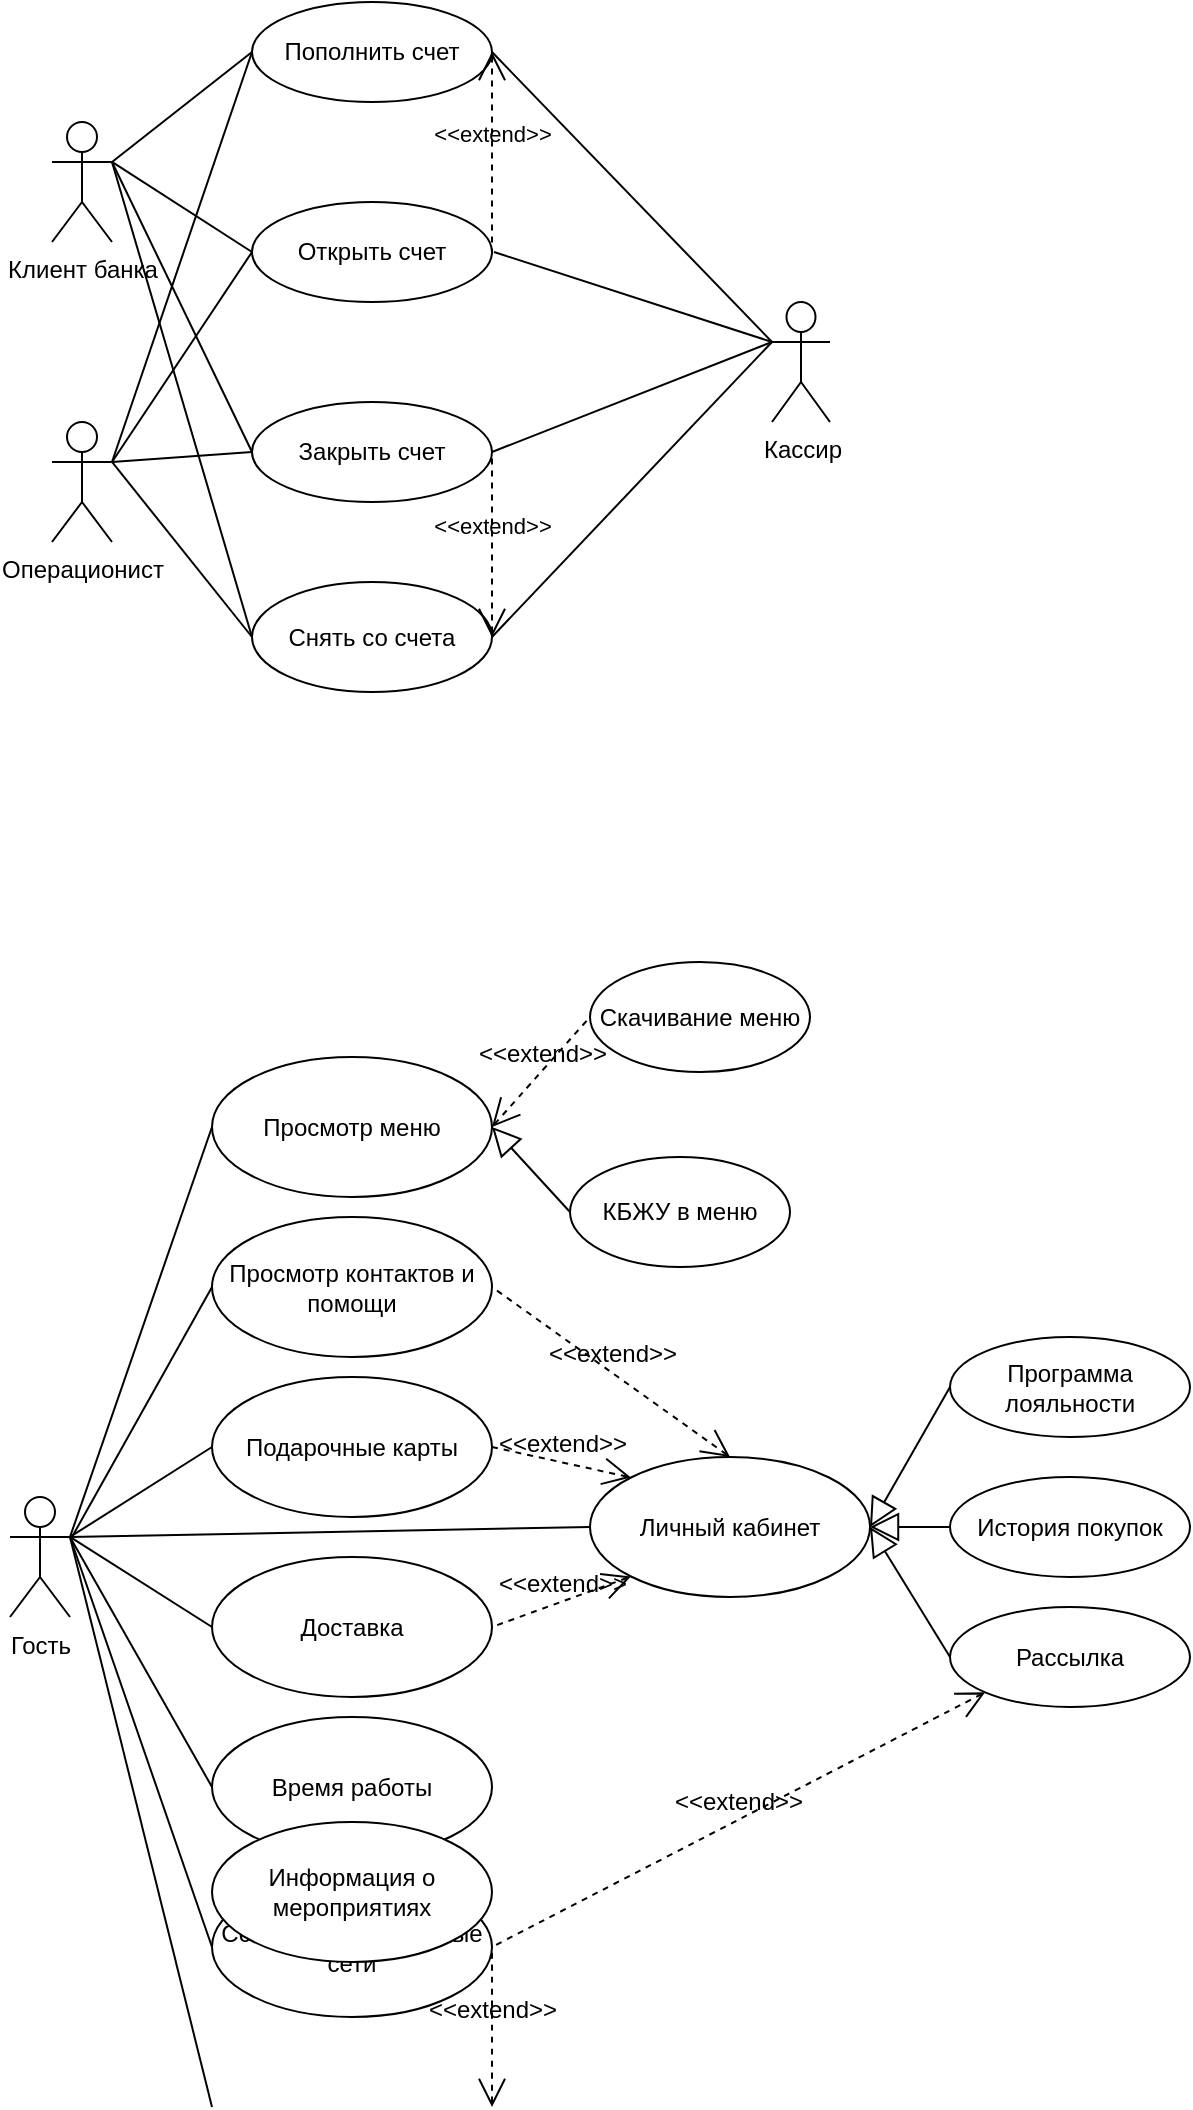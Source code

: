 <mxfile version="26.0.16">
  <diagram name="Страница — 1" id="jzFRYFkG91ORP8R8NEjV">
    <mxGraphModel dx="1290" dy="715" grid="1" gridSize="10" guides="1" tooltips="1" connect="1" arrows="1" fold="1" page="1" pageScale="1" pageWidth="827" pageHeight="1169" math="0" shadow="0">
      <root>
        <mxCell id="0" />
        <mxCell id="1" parent="0" />
        <mxCell id="kgqyitDAfTZr1MEbqMkK-1" style="edgeStyle=none;curved=1;rounded=0;orthogonalLoop=1;jettySize=auto;html=1;exitX=1;exitY=0.333;exitDx=0;exitDy=0;exitPerimeter=0;fontSize=12;startSize=8;endSize=8;" parent="1" source="4CaT_lppKbZ5N5JrZh5i-1" edge="1">
          <mxGeometry relative="1" as="geometry">
            <mxPoint x="130" y="80" as="targetPoint" />
          </mxGeometry>
        </mxCell>
        <mxCell id="4CaT_lppKbZ5N5JrZh5i-1" value="Клиент банка" style="shape=umlActor;html=1;verticalLabelPosition=bottom;verticalAlign=top;align=center;" parent="1" vertex="1">
          <mxGeometry x="100" y="60" width="30" height="60" as="geometry" />
        </mxCell>
        <mxCell id="4CaT_lppKbZ5N5JrZh5i-2" value="Операционист" style="shape=umlActor;html=1;verticalLabelPosition=bottom;verticalAlign=top;align=center;" parent="1" vertex="1">
          <mxGeometry x="100" y="210" width="30" height="60" as="geometry" />
        </mxCell>
        <mxCell id="4CaT_lppKbZ5N5JrZh5i-5" value="Пополнить счет" style="ellipse;whiteSpace=wrap;html=1;" parent="1" vertex="1">
          <mxGeometry x="200" width="120" height="50" as="geometry" />
        </mxCell>
        <mxCell id="4CaT_lppKbZ5N5JrZh5i-8" value="Снять со счета" style="ellipse;whiteSpace=wrap;html=1;" parent="1" vertex="1">
          <mxGeometry x="200" y="290" width="120" height="55" as="geometry" />
        </mxCell>
        <mxCell id="4CaT_lppKbZ5N5JrZh5i-12" value="" style="edgeStyle=none;html=1;endArrow=none;verticalAlign=bottom;entryX=0;entryY=0.5;entryDx=0;entryDy=0;exitX=1;exitY=0.333;exitDx=0;exitDy=0;exitPerimeter=0;" parent="1" source="4CaT_lppKbZ5N5JrZh5i-2" target="4CaT_lppKbZ5N5JrZh5i-8" edge="1">
          <mxGeometry width="160" relative="1" as="geometry">
            <mxPoint x="140" y="230" as="sourcePoint" />
            <mxPoint x="300" y="230" as="targetPoint" />
          </mxGeometry>
        </mxCell>
        <mxCell id="4CaT_lppKbZ5N5JrZh5i-14" value="" style="edgeStyle=none;html=1;endArrow=none;verticalAlign=bottom;entryX=0;entryY=0.5;entryDx=0;entryDy=0;" parent="1" target="4CaT_lppKbZ5N5JrZh5i-5" edge="1">
          <mxGeometry width="160" relative="1" as="geometry">
            <mxPoint x="130" y="80" as="sourcePoint" />
            <mxPoint x="290" y="80" as="targetPoint" />
          </mxGeometry>
        </mxCell>
        <mxCell id="4CaT_lppKbZ5N5JrZh5i-15" value="" style="edgeStyle=none;html=1;endArrow=none;verticalAlign=bottom;entryX=0;entryY=0.5;entryDx=0;entryDy=0;exitX=1;exitY=0.333;exitDx=0;exitDy=0;exitPerimeter=0;" parent="1" source="4CaT_lppKbZ5N5JrZh5i-2" target="4CaT_lppKbZ5N5JrZh5i-5" edge="1">
          <mxGeometry width="160" relative="1" as="geometry">
            <mxPoint x="180" y="270" as="sourcePoint" />
            <mxPoint x="340" y="270" as="targetPoint" />
          </mxGeometry>
        </mxCell>
        <mxCell id="4CaT_lppKbZ5N5JrZh5i-16" value="" style="edgeStyle=none;html=1;endArrow=none;verticalAlign=bottom;exitX=1;exitY=0.333;exitDx=0;exitDy=0;exitPerimeter=0;entryX=0;entryY=0.5;entryDx=0;entryDy=0;" parent="1" source="4CaT_lppKbZ5N5JrZh5i-1" target="4CaT_lppKbZ5N5JrZh5i-8" edge="1">
          <mxGeometry width="160" relative="1" as="geometry">
            <mxPoint x="180" y="270" as="sourcePoint" />
            <mxPoint x="340" y="270" as="targetPoint" />
          </mxGeometry>
        </mxCell>
        <mxCell id="4CaT_lppKbZ5N5JrZh5i-18" value="Открыть счет" style="ellipse;whiteSpace=wrap;html=1;" parent="1" vertex="1">
          <mxGeometry x="200" y="100" width="120" height="50" as="geometry" />
        </mxCell>
        <mxCell id="4CaT_lppKbZ5N5JrZh5i-19" value="&amp;lt;&amp;lt;extend&amp;gt;&amp;gt;" style="edgeStyle=none;html=1;startArrow=open;endArrow=none;startSize=12;verticalAlign=bottom;dashed=1;labelBackgroundColor=none;entryX=1;entryY=0.5;entryDx=0;entryDy=0;exitX=1;exitY=0.5;exitDx=0;exitDy=0;" parent="1" source="4CaT_lppKbZ5N5JrZh5i-5" target="4CaT_lppKbZ5N5JrZh5i-18" edge="1">
          <mxGeometry width="160" relative="1" as="geometry">
            <mxPoint x="290" y="270" as="sourcePoint" />
            <mxPoint x="450" y="270" as="targetPoint" />
          </mxGeometry>
        </mxCell>
        <mxCell id="4CaT_lppKbZ5N5JrZh5i-21" value="Закрыть счет" style="ellipse;whiteSpace=wrap;html=1;" parent="1" vertex="1">
          <mxGeometry x="200" y="200" width="120" height="50" as="geometry" />
        </mxCell>
        <mxCell id="4CaT_lppKbZ5N5JrZh5i-22" value="&amp;lt;&amp;lt;extend&amp;gt;&amp;gt;" style="edgeStyle=none;html=1;startArrow=open;endArrow=none;startSize=12;verticalAlign=bottom;dashed=1;labelBackgroundColor=none;exitX=1;exitY=0.5;exitDx=0;exitDy=0;entryX=1;entryY=0.5;entryDx=0;entryDy=0;" parent="1" source="4CaT_lppKbZ5N5JrZh5i-8" target="4CaT_lppKbZ5N5JrZh5i-21" edge="1">
          <mxGeometry width="160" relative="1" as="geometry">
            <mxPoint x="360" y="290" as="sourcePoint" />
            <mxPoint x="520" y="290" as="targetPoint" />
          </mxGeometry>
        </mxCell>
        <mxCell id="4CaT_lppKbZ5N5JrZh5i-23" value="Кассир" style="shape=umlActor;html=1;verticalLabelPosition=bottom;verticalAlign=top;align=center;" parent="1" vertex="1">
          <mxGeometry x="460" y="150" width="29" height="60" as="geometry" />
        </mxCell>
        <mxCell id="4CaT_lppKbZ5N5JrZh5i-24" value="" style="edgeStyle=none;html=1;endArrow=none;verticalAlign=bottom;exitX=1;exitY=0.5;exitDx=0;exitDy=0;entryX=0;entryY=0.333;entryDx=0;entryDy=0;entryPerimeter=0;" parent="1" source="4CaT_lppKbZ5N5JrZh5i-5" target="4CaT_lppKbZ5N5JrZh5i-23" edge="1">
          <mxGeometry width="160" relative="1" as="geometry">
            <mxPoint x="310" y="80" as="sourcePoint" />
            <mxPoint x="470" y="290" as="targetPoint" />
          </mxGeometry>
        </mxCell>
        <mxCell id="4CaT_lppKbZ5N5JrZh5i-25" value="" style="edgeStyle=none;html=1;endArrow=none;verticalAlign=bottom;entryX=0;entryY=0.333;entryDx=0;entryDy=0;entryPerimeter=0;exitX=1;exitY=0.5;exitDx=0;exitDy=0;" parent="1" source="4CaT_lppKbZ5N5JrZh5i-8" target="4CaT_lppKbZ5N5JrZh5i-23" edge="1">
          <mxGeometry width="160" relative="1" as="geometry">
            <mxPoint x="310" y="290" as="sourcePoint" />
            <mxPoint x="470" y="290" as="targetPoint" />
          </mxGeometry>
        </mxCell>
        <mxCell id="kgqyitDAfTZr1MEbqMkK-2" value="" style="edgeStyle=none;html=1;endArrow=none;verticalAlign=bottom;rounded=0;fontSize=12;startSize=8;endSize=8;curved=1;entryX=0;entryY=0.333;entryDx=0;entryDy=0;entryPerimeter=0;" parent="1" target="4CaT_lppKbZ5N5JrZh5i-23" edge="1">
          <mxGeometry width="160" relative="1" as="geometry">
            <mxPoint x="321" y="125" as="sourcePoint" />
            <mxPoint x="650" y="310" as="targetPoint" />
          </mxGeometry>
        </mxCell>
        <mxCell id="kgqyitDAfTZr1MEbqMkK-3" value="" style="edgeStyle=none;html=1;endArrow=none;verticalAlign=bottom;rounded=0;fontSize=12;startSize=8;endSize=8;curved=1;exitX=1;exitY=0.5;exitDx=0;exitDy=0;entryX=0;entryY=0.333;entryDx=0;entryDy=0;entryPerimeter=0;" parent="1" source="4CaT_lppKbZ5N5JrZh5i-21" target="4CaT_lppKbZ5N5JrZh5i-23" edge="1">
          <mxGeometry width="160" relative="1" as="geometry">
            <mxPoint x="490" y="310" as="sourcePoint" />
            <mxPoint x="460" y="140" as="targetPoint" />
          </mxGeometry>
        </mxCell>
        <mxCell id="kgqyitDAfTZr1MEbqMkK-4" value="" style="edgeStyle=none;html=1;endArrow=none;verticalAlign=bottom;rounded=0;fontSize=12;startSize=8;endSize=8;curved=1;exitX=1;exitY=0.333;exitDx=0;exitDy=0;exitPerimeter=0;entryX=0;entryY=0.5;entryDx=0;entryDy=0;" parent="1" source="4CaT_lppKbZ5N5JrZh5i-1" target="4CaT_lppKbZ5N5JrZh5i-18" edge="1">
          <mxGeometry width="160" relative="1" as="geometry">
            <mxPoint x="490" y="310" as="sourcePoint" />
            <mxPoint x="650" y="310" as="targetPoint" />
          </mxGeometry>
        </mxCell>
        <mxCell id="kgqyitDAfTZr1MEbqMkK-5" value="" style="edgeStyle=none;html=1;endArrow=none;verticalAlign=bottom;rounded=0;fontSize=12;startSize=8;endSize=8;curved=1;entryX=0;entryY=0.5;entryDx=0;entryDy=0;" parent="1" target="4CaT_lppKbZ5N5JrZh5i-21" edge="1">
          <mxGeometry width="160" relative="1" as="geometry">
            <mxPoint x="130" y="80" as="sourcePoint" />
            <mxPoint x="650" y="310" as="targetPoint" />
          </mxGeometry>
        </mxCell>
        <mxCell id="kgqyitDAfTZr1MEbqMkK-6" value="" style="edgeStyle=none;html=1;endArrow=none;verticalAlign=bottom;rounded=0;fontSize=12;startSize=8;endSize=8;curved=1;exitX=1;exitY=0.333;exitDx=0;exitDy=0;exitPerimeter=0;entryX=0;entryY=0.5;entryDx=0;entryDy=0;" parent="1" source="4CaT_lppKbZ5N5JrZh5i-2" target="4CaT_lppKbZ5N5JrZh5i-18" edge="1">
          <mxGeometry width="160" relative="1" as="geometry">
            <mxPoint x="490" y="310" as="sourcePoint" />
            <mxPoint x="650" y="310" as="targetPoint" />
          </mxGeometry>
        </mxCell>
        <mxCell id="kgqyitDAfTZr1MEbqMkK-7" value="" style="edgeStyle=none;html=1;endArrow=none;verticalAlign=bottom;rounded=0;fontSize=12;startSize=8;endSize=8;curved=1;exitX=1;exitY=0.333;exitDx=0;exitDy=0;exitPerimeter=0;entryX=0;entryY=0.5;entryDx=0;entryDy=0;" parent="1" source="4CaT_lppKbZ5N5JrZh5i-2" target="4CaT_lppKbZ5N5JrZh5i-21" edge="1">
          <mxGeometry width="160" relative="1" as="geometry">
            <mxPoint x="490" y="310" as="sourcePoint" />
            <mxPoint x="650" y="310" as="targetPoint" />
          </mxGeometry>
        </mxCell>
        <mxCell id="kgqyitDAfTZr1MEbqMkK-8" value="Гость" style="shape=umlActor;html=1;verticalLabelPosition=bottom;verticalAlign=top;align=center;" parent="1" vertex="1">
          <mxGeometry x="79" y="747.5" width="30" height="60" as="geometry" />
        </mxCell>
        <mxCell id="kgqyitDAfTZr1MEbqMkK-9" value="Личный кабинет" style="ellipse;whiteSpace=wrap;html=1;" parent="1" vertex="1">
          <mxGeometry x="369" y="727.5" width="140" height="70" as="geometry" />
        </mxCell>
        <mxCell id="kgqyitDAfTZr1MEbqMkK-10" value="" style="edgeStyle=none;html=1;endArrow=none;verticalAlign=bottom;rounded=0;fontSize=12;startSize=8;endSize=8;curved=1;exitX=1;exitY=0.333;exitDx=0;exitDy=0;exitPerimeter=0;entryX=0;entryY=0.5;entryDx=0;entryDy=0;" parent="1" source="kgqyitDAfTZr1MEbqMkK-8" target="kgqyitDAfTZr1MEbqMkK-9" edge="1">
          <mxGeometry width="160" relative="1" as="geometry">
            <mxPoint x="189" y="1037.5" as="sourcePoint" />
            <mxPoint x="349" y="1037.5" as="targetPoint" />
          </mxGeometry>
        </mxCell>
        <mxCell id="kgqyitDAfTZr1MEbqMkK-11" value="Доставка" style="ellipse;whiteSpace=wrap;html=1;" parent="1" vertex="1">
          <mxGeometry x="180" y="777.5" width="140" height="70" as="geometry" />
        </mxCell>
        <mxCell id="kgqyitDAfTZr1MEbqMkK-12" value="" style="edgeStyle=none;html=1;endArrow=none;verticalAlign=bottom;rounded=0;fontSize=12;startSize=8;endSize=8;curved=1;exitX=1;exitY=0.333;exitDx=0;exitDy=0;exitPerimeter=0;entryX=0;entryY=0.5;entryDx=0;entryDy=0;" parent="1" source="kgqyitDAfTZr1MEbqMkK-8" target="kgqyitDAfTZr1MEbqMkK-11" edge="1">
          <mxGeometry width="160" relative="1" as="geometry">
            <mxPoint x="189" y="1037.5" as="sourcePoint" />
            <mxPoint x="349" y="1037.5" as="targetPoint" />
          </mxGeometry>
        </mxCell>
        <mxCell id="kgqyitDAfTZr1MEbqMkK-13" value="Программа лояльности" style="ellipse;whiteSpace=wrap;html=1;" parent="1" vertex="1">
          <mxGeometry x="549" y="667.5" width="120" height="50" as="geometry" />
        </mxCell>
        <mxCell id="kgqyitDAfTZr1MEbqMkK-15" value="" style="edgeStyle=none;html=1;endArrow=block;endFill=0;endSize=12;verticalAlign=bottom;rounded=0;fontSize=12;curved=1;exitX=0;exitY=0.5;exitDx=0;exitDy=0;entryX=1;entryY=0.5;entryDx=0;entryDy=0;" parent="1" source="kgqyitDAfTZr1MEbqMkK-13" target="kgqyitDAfTZr1MEbqMkK-9" edge="1">
          <mxGeometry width="160" relative="1" as="geometry">
            <mxPoint x="369" y="957.5" as="sourcePoint" />
            <mxPoint x="529" y="957.5" as="targetPoint" />
          </mxGeometry>
        </mxCell>
        <mxCell id="kgqyitDAfTZr1MEbqMkK-17" value="История покупок" style="ellipse;whiteSpace=wrap;html=1;" parent="1" vertex="1">
          <mxGeometry x="549" y="737.5" width="120" height="50" as="geometry" />
        </mxCell>
        <mxCell id="kgqyitDAfTZr1MEbqMkK-18" value="" style="edgeStyle=none;html=1;endArrow=block;endFill=0;endSize=12;verticalAlign=bottom;rounded=0;fontSize=12;curved=1;exitX=0;exitY=0.5;exitDx=0;exitDy=0;entryX=1;entryY=0.5;entryDx=0;entryDy=0;" parent="1" source="kgqyitDAfTZr1MEbqMkK-17" target="kgqyitDAfTZr1MEbqMkK-9" edge="1">
          <mxGeometry width="160" relative="1" as="geometry">
            <mxPoint x="369" y="957.5" as="sourcePoint" />
            <mxPoint x="529" y="957.5" as="targetPoint" />
          </mxGeometry>
        </mxCell>
        <mxCell id="kgqyitDAfTZr1MEbqMkK-19" value="Рассылка" style="ellipse;whiteSpace=wrap;html=1;" parent="1" vertex="1">
          <mxGeometry x="549" y="802.5" width="120" height="50" as="geometry" />
        </mxCell>
        <mxCell id="kgqyitDAfTZr1MEbqMkK-20" value="" style="edgeStyle=none;html=1;endArrow=block;endFill=0;endSize=12;verticalAlign=bottom;rounded=0;fontSize=12;curved=1;exitX=0;exitY=0.5;exitDx=0;exitDy=0;entryX=1;entryY=0.5;entryDx=0;entryDy=0;" parent="1" source="kgqyitDAfTZr1MEbqMkK-19" target="kgqyitDAfTZr1MEbqMkK-9" edge="1">
          <mxGeometry width="160" relative="1" as="geometry">
            <mxPoint x="369" y="957.5" as="sourcePoint" />
            <mxPoint x="529" y="957.5" as="targetPoint" />
          </mxGeometry>
        </mxCell>
        <mxCell id="kgqyitDAfTZr1MEbqMkK-21" value="Подарочные карты" style="ellipse;whiteSpace=wrap;html=1;" parent="1" vertex="1">
          <mxGeometry x="180" y="687.5" width="140" height="70" as="geometry" />
        </mxCell>
        <mxCell id="kgqyitDAfTZr1MEbqMkK-22" value="" style="edgeStyle=none;html=1;endArrow=none;verticalAlign=bottom;rounded=0;fontSize=12;startSize=8;endSize=8;curved=1;exitX=1;exitY=0.333;exitDx=0;exitDy=0;exitPerimeter=0;entryX=0;entryY=0.5;entryDx=0;entryDy=0;" parent="1" source="kgqyitDAfTZr1MEbqMkK-8" target="kgqyitDAfTZr1MEbqMkK-21" edge="1">
          <mxGeometry width="160" relative="1" as="geometry">
            <mxPoint x="189" y="1037.5" as="sourcePoint" />
            <mxPoint x="349" y="1037.5" as="targetPoint" />
          </mxGeometry>
        </mxCell>
        <mxCell id="kgqyitDAfTZr1MEbqMkK-23" value="&amp;lt;&amp;lt;extend&amp;gt;&amp;gt;" style="edgeStyle=none;html=1;startArrow=open;endArrow=none;startSize=12;verticalAlign=bottom;dashed=1;labelBackgroundColor=none;rounded=0;fontSize=12;curved=1;exitX=0;exitY=1;exitDx=0;exitDy=0;entryX=1;entryY=0.5;entryDx=0;entryDy=0;" parent="1" source="kgqyitDAfTZr1MEbqMkK-9" target="kgqyitDAfTZr1MEbqMkK-11" edge="1">
          <mxGeometry width="160" relative="1" as="geometry">
            <mxPoint x="369" y="957.5" as="sourcePoint" />
            <mxPoint x="509" y="867.5" as="targetPoint" />
          </mxGeometry>
        </mxCell>
        <mxCell id="kgqyitDAfTZr1MEbqMkK-24" value="Просмотр меню" style="ellipse;whiteSpace=wrap;html=1;" parent="1" vertex="1">
          <mxGeometry x="180" y="527.5" width="140" height="70" as="geometry" />
        </mxCell>
        <mxCell id="kgqyitDAfTZr1MEbqMkK-25" value="&amp;lt;&amp;lt;extend&amp;gt;&amp;gt;" style="edgeStyle=none;html=1;startArrow=open;endArrow=none;startSize=12;verticalAlign=bottom;dashed=1;labelBackgroundColor=none;rounded=0;fontSize=12;curved=1;entryX=1;entryY=0.5;entryDx=0;entryDy=0;exitX=0;exitY=0;exitDx=0;exitDy=0;" parent="1" source="kgqyitDAfTZr1MEbqMkK-9" target="kgqyitDAfTZr1MEbqMkK-21" edge="1">
          <mxGeometry width="160" relative="1" as="geometry">
            <mxPoint x="200" y="887.5" as="sourcePoint" />
            <mxPoint x="360" y="887.5" as="targetPoint" />
          </mxGeometry>
        </mxCell>
        <mxCell id="kgqyitDAfTZr1MEbqMkK-26" value="" style="edgeStyle=none;html=1;endArrow=none;verticalAlign=bottom;rounded=0;fontSize=12;startSize=8;endSize=8;curved=1;exitX=1;exitY=0.333;exitDx=0;exitDy=0;exitPerimeter=0;entryX=0;entryY=0.5;entryDx=0;entryDy=0;" parent="1" source="kgqyitDAfTZr1MEbqMkK-8" target="kgqyitDAfTZr1MEbqMkK-24" edge="1">
          <mxGeometry width="160" relative="1" as="geometry">
            <mxPoint x="260" y="887.5" as="sourcePoint" />
            <mxPoint x="420" y="887.5" as="targetPoint" />
          </mxGeometry>
        </mxCell>
        <mxCell id="kgqyitDAfTZr1MEbqMkK-27" value="" style="edgeStyle=none;html=1;endArrow=block;endFill=0;endSize=12;verticalAlign=bottom;rounded=0;fontSize=12;curved=1;exitX=0;exitY=0.5;exitDx=0;exitDy=0;entryX=1;entryY=0.5;entryDx=0;entryDy=0;" parent="1" source="kgqyitDAfTZr1MEbqMkK-30" target="kgqyitDAfTZr1MEbqMkK-24" edge="1">
          <mxGeometry width="160" relative="1" as="geometry">
            <mxPoint x="260" y="837.5" as="sourcePoint" />
            <mxPoint x="420" y="837.5" as="targetPoint" />
          </mxGeometry>
        </mxCell>
        <mxCell id="kgqyitDAfTZr1MEbqMkK-29" value="Скачивание меню" style="ellipse;whiteSpace=wrap;html=1;" parent="1" vertex="1">
          <mxGeometry x="369" y="480" width="110" height="55" as="geometry" />
        </mxCell>
        <mxCell id="kgqyitDAfTZr1MEbqMkK-30" value="КБЖУ в меню" style="ellipse;whiteSpace=wrap;html=1;" parent="1" vertex="1">
          <mxGeometry x="359" y="577.5" width="110" height="55" as="geometry" />
        </mxCell>
        <mxCell id="kgqyitDAfTZr1MEbqMkK-31" value="Просмотр контактов и помощи" style="ellipse;whiteSpace=wrap;html=1;" parent="1" vertex="1">
          <mxGeometry x="180" y="607.5" width="140" height="70" as="geometry" />
        </mxCell>
        <mxCell id="kgqyitDAfTZr1MEbqMkK-32" value="" style="edgeStyle=none;html=1;endArrow=none;verticalAlign=bottom;rounded=0;fontSize=12;startSize=8;endSize=8;curved=1;entryX=0;entryY=0.5;entryDx=0;entryDy=0;" parent="1" target="kgqyitDAfTZr1MEbqMkK-31" edge="1">
          <mxGeometry width="160" relative="1" as="geometry">
            <mxPoint x="110" y="767.5" as="sourcePoint" />
            <mxPoint x="460" y="837.5" as="targetPoint" />
          </mxGeometry>
        </mxCell>
        <mxCell id="kgqyitDAfTZr1MEbqMkK-34" value="&amp;lt;&amp;lt;extend&amp;gt;&amp;gt;" style="edgeStyle=none;html=1;startArrow=open;endArrow=none;startSize=12;verticalAlign=bottom;dashed=1;labelBackgroundColor=none;rounded=0;fontSize=12;curved=1;entryX=1;entryY=0.5;entryDx=0;entryDy=0;exitX=0.5;exitY=0;exitDx=0;exitDy=0;" parent="1" source="kgqyitDAfTZr1MEbqMkK-9" target="kgqyitDAfTZr1MEbqMkK-31" edge="1">
          <mxGeometry width="160" relative="1" as="geometry">
            <mxPoint x="280" y="837.5" as="sourcePoint" />
            <mxPoint x="440" y="837.5" as="targetPoint" />
          </mxGeometry>
        </mxCell>
        <mxCell id="kgqyitDAfTZr1MEbqMkK-35" value="Время работы" style="ellipse;whiteSpace=wrap;html=1;" parent="1" vertex="1">
          <mxGeometry x="180" y="857.5" width="140" height="70" as="geometry" />
        </mxCell>
        <mxCell id="kgqyitDAfTZr1MEbqMkK-36" value="" style="edgeStyle=none;html=1;endArrow=none;verticalAlign=bottom;rounded=0;fontSize=12;startSize=8;endSize=8;curved=1;exitX=1;exitY=0.333;exitDx=0;exitDy=0;exitPerimeter=0;entryX=0;entryY=0.5;entryDx=0;entryDy=0;" parent="1" source="kgqyitDAfTZr1MEbqMkK-8" target="kgqyitDAfTZr1MEbqMkK-35" edge="1">
          <mxGeometry width="160" relative="1" as="geometry">
            <mxPoint x="280" y="887.5" as="sourcePoint" />
            <mxPoint x="440" y="887.5" as="targetPoint" />
          </mxGeometry>
        </mxCell>
        <mxCell id="kgqyitDAfTZr1MEbqMkK-37" value="Ссылка на социальные сети" style="ellipse;whiteSpace=wrap;html=1;" parent="1" vertex="1">
          <mxGeometry x="180" y="937.5" width="140" height="70" as="geometry" />
        </mxCell>
        <mxCell id="kgqyitDAfTZr1MEbqMkK-38" value="Информация о мероприятиях" style="ellipse;whiteSpace=wrap;html=1;" parent="1" vertex="1">
          <mxGeometry x="180" y="910" width="140" height="70" as="geometry" />
        </mxCell>
        <mxCell id="kgqyitDAfTZr1MEbqMkK-39" value="&amp;lt;&amp;lt;extend&amp;gt;&amp;gt;" style="edgeStyle=none;html=1;startArrow=open;endArrow=none;startSize=12;verticalAlign=bottom;dashed=1;labelBackgroundColor=none;rounded=0;fontSize=12;curved=1;exitX=1;exitY=0.5;exitDx=0;exitDy=0;entryX=1;entryY=0.5;entryDx=0;entryDy=0;" parent="1" target="kgqyitDAfTZr1MEbqMkK-37" edge="1">
          <mxGeometry width="160" relative="1" as="geometry">
            <mxPoint x="320" y="1052.5" as="sourcePoint" />
            <mxPoint x="440" y="837.5" as="targetPoint" />
          </mxGeometry>
        </mxCell>
        <mxCell id="kgqyitDAfTZr1MEbqMkK-40" value="" style="edgeStyle=none;html=1;endArrow=none;verticalAlign=bottom;rounded=0;fontSize=12;startSize=8;endSize=8;curved=1;exitX=1;exitY=0.333;exitDx=0;exitDy=0;exitPerimeter=0;entryX=0;entryY=0.5;entryDx=0;entryDy=0;" parent="1" source="kgqyitDAfTZr1MEbqMkK-8" target="kgqyitDAfTZr1MEbqMkK-37" edge="1">
          <mxGeometry width="160" relative="1" as="geometry">
            <mxPoint x="280" y="837.5" as="sourcePoint" />
            <mxPoint x="440" y="837.5" as="targetPoint" />
          </mxGeometry>
        </mxCell>
        <mxCell id="kgqyitDAfTZr1MEbqMkK-41" value="" style="edgeStyle=none;html=1;endArrow=none;verticalAlign=bottom;rounded=0;fontSize=12;startSize=8;endSize=8;curved=1;exitX=1;exitY=0.333;exitDx=0;exitDy=0;exitPerimeter=0;entryX=0;entryY=0.5;entryDx=0;entryDy=0;" parent="1" source="kgqyitDAfTZr1MEbqMkK-8" edge="1">
          <mxGeometry width="160" relative="1" as="geometry">
            <mxPoint x="280" y="837.5" as="sourcePoint" />
            <mxPoint x="180" y="1052.5" as="targetPoint" />
          </mxGeometry>
        </mxCell>
        <mxCell id="kgqyitDAfTZr1MEbqMkK-42" value="&amp;lt;&amp;lt;extend&amp;gt;&amp;gt;" style="edgeStyle=none;html=1;startArrow=open;endArrow=none;startSize=12;verticalAlign=bottom;dashed=1;labelBackgroundColor=none;rounded=0;fontSize=12;curved=1;entryX=1;entryY=0.5;entryDx=0;entryDy=0;exitX=0;exitY=1;exitDx=0;exitDy=0;" parent="1" source="kgqyitDAfTZr1MEbqMkK-19" target="kgqyitDAfTZr1MEbqMkK-37" edge="1">
          <mxGeometry width="160" relative="1" as="geometry">
            <mxPoint x="280" y="837.5" as="sourcePoint" />
            <mxPoint x="440" y="837.5" as="targetPoint" />
          </mxGeometry>
        </mxCell>
        <mxCell id="Ggs9zcN2ajuwGnjgj2Yg-1" value="&amp;lt;&amp;lt;extend&amp;gt;&amp;gt;" style="edgeStyle=none;html=1;startArrow=open;endArrow=none;startSize=12;verticalAlign=bottom;dashed=1;labelBackgroundColor=none;rounded=0;fontSize=12;curved=1;entryX=0;entryY=0.5;entryDx=0;entryDy=0;exitX=1;exitY=0.5;exitDx=0;exitDy=0;" edge="1" parent="1" source="kgqyitDAfTZr1MEbqMkK-24" target="kgqyitDAfTZr1MEbqMkK-29">
          <mxGeometry width="160" relative="1" as="geometry">
            <mxPoint x="580" y="817.5" as="sourcePoint" />
            <mxPoint x="195" y="480" as="targetPoint" />
          </mxGeometry>
        </mxCell>
      </root>
    </mxGraphModel>
  </diagram>
</mxfile>
